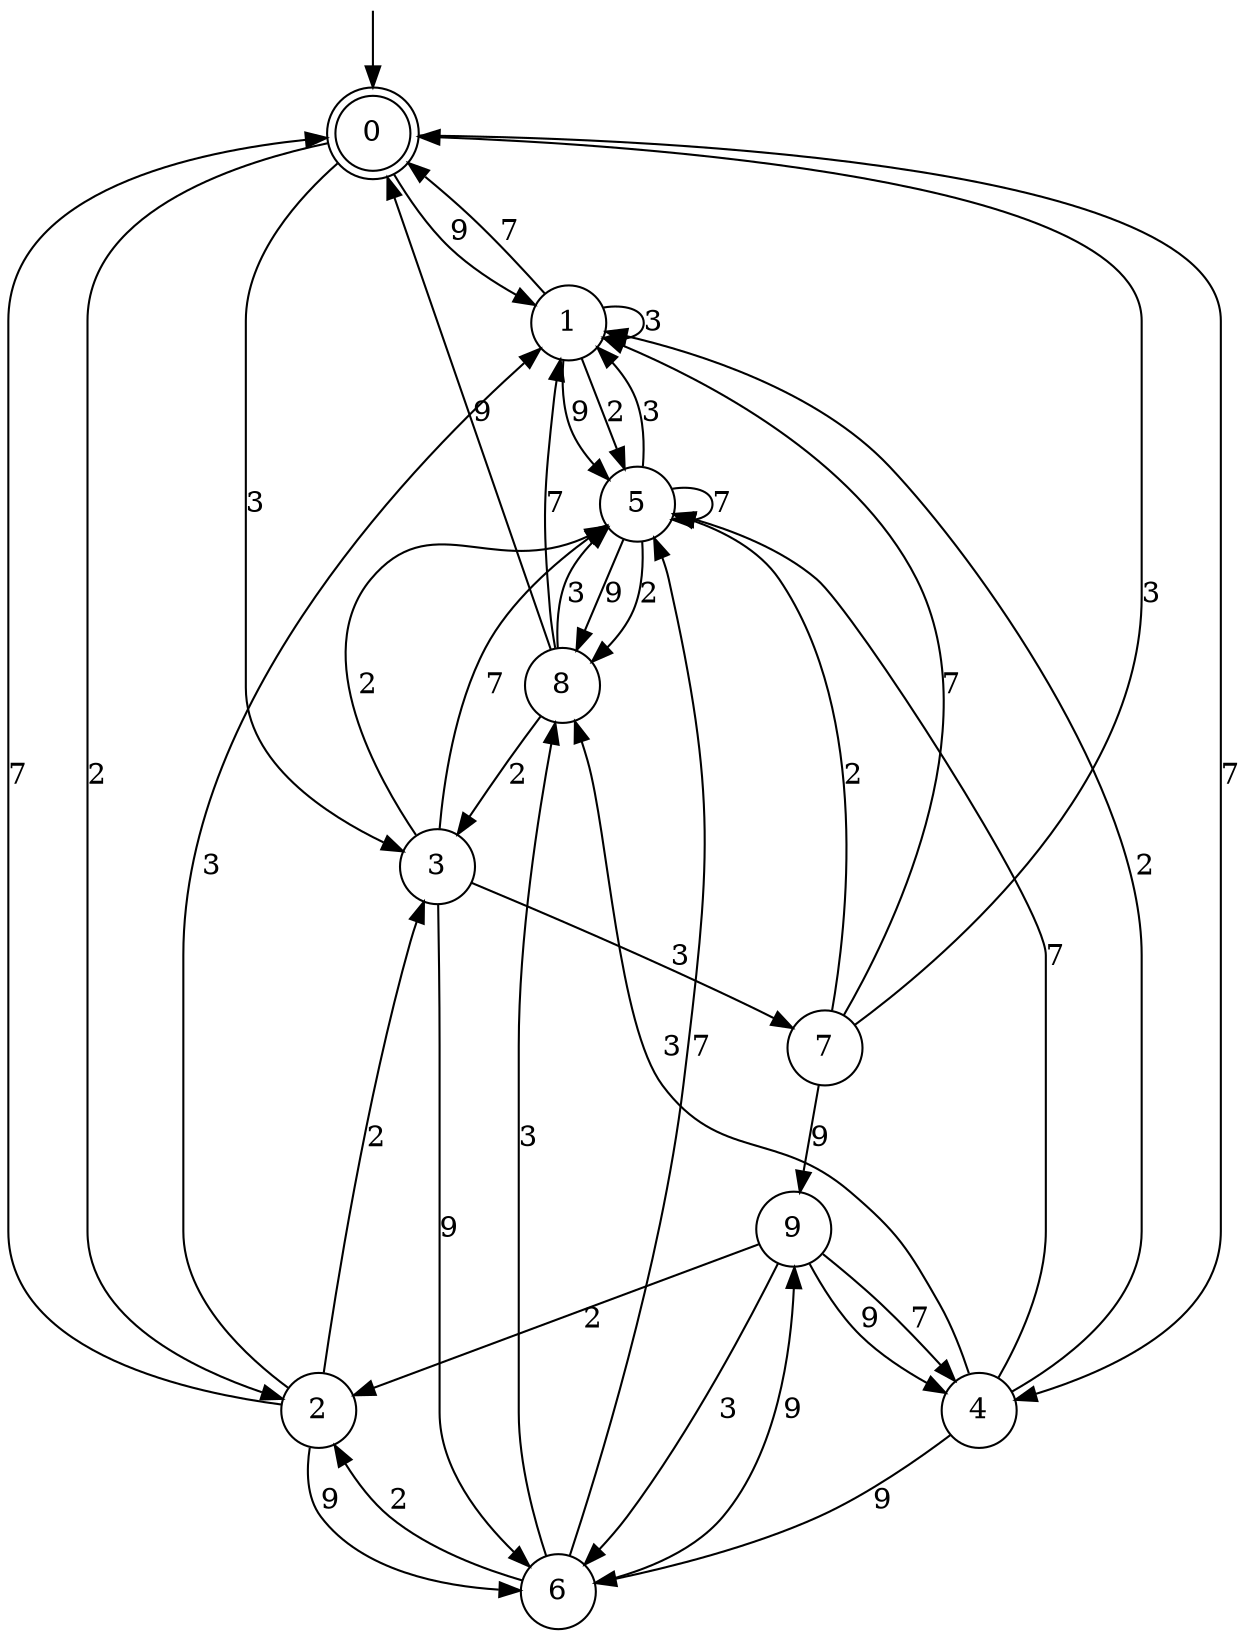 digraph g {

	s0 [shape="doublecircle" label="0"];
	s1 [shape="circle" label="1"];
	s2 [shape="circle" label="2"];
	s3 [shape="circle" label="3"];
	s4 [shape="circle" label="4"];
	s5 [shape="circle" label="5"];
	s6 [shape="circle" label="6"];
	s7 [shape="circle" label="7"];
	s8 [shape="circle" label="8"];
	s9 [shape="circle" label="9"];
	s0 -> s1 [label="9"];
	s0 -> s2 [label="2"];
	s0 -> s3 [label="3"];
	s0 -> s4 [label="7"];
	s1 -> s5 [label="9"];
	s1 -> s5 [label="2"];
	s1 -> s1 [label="3"];
	s1 -> s0 [label="7"];
	s2 -> s6 [label="9"];
	s2 -> s3 [label="2"];
	s2 -> s1 [label="3"];
	s2 -> s0 [label="7"];
	s3 -> s6 [label="9"];
	s3 -> s5 [label="2"];
	s3 -> s7 [label="3"];
	s3 -> s5 [label="7"];
	s4 -> s6 [label="9"];
	s4 -> s1 [label="2"];
	s4 -> s8 [label="3"];
	s4 -> s5 [label="7"];
	s5 -> s8 [label="9"];
	s5 -> s8 [label="2"];
	s5 -> s1 [label="3"];
	s5 -> s5 [label="7"];
	s6 -> s9 [label="9"];
	s6 -> s2 [label="2"];
	s6 -> s8 [label="3"];
	s6 -> s5 [label="7"];
	s7 -> s9 [label="9"];
	s7 -> s5 [label="2"];
	s7 -> s0 [label="3"];
	s7 -> s1 [label="7"];
	s8 -> s0 [label="9"];
	s8 -> s3 [label="2"];
	s8 -> s5 [label="3"];
	s8 -> s1 [label="7"];
	s9 -> s4 [label="9"];
	s9 -> s2 [label="2"];
	s9 -> s6 [label="3"];
	s9 -> s4 [label="7"];

__start0 [label="" shape="none" width="0" height="0"];
__start0 -> s0;

}
